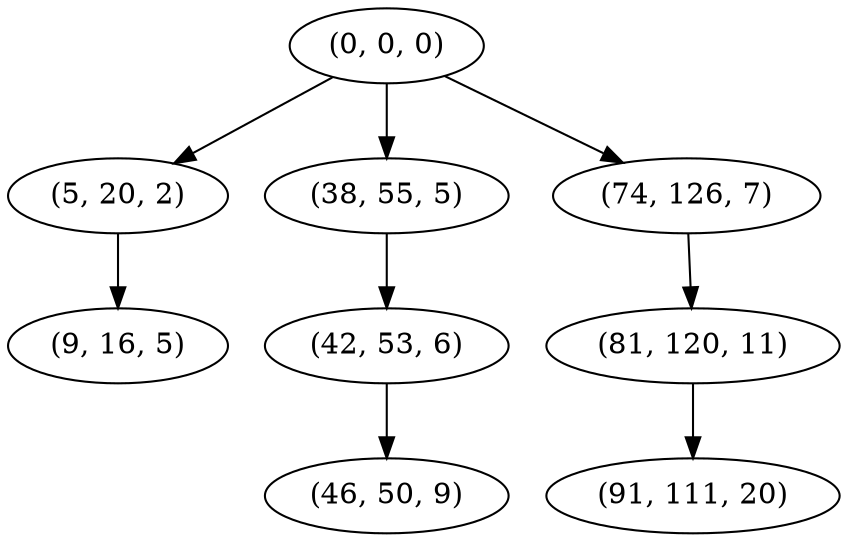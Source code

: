 digraph tree {
    "(0, 0, 0)";
    "(5, 20, 2)";
    "(9, 16, 5)";
    "(38, 55, 5)";
    "(42, 53, 6)";
    "(46, 50, 9)";
    "(74, 126, 7)";
    "(81, 120, 11)";
    "(91, 111, 20)";
    "(0, 0, 0)" -> "(5, 20, 2)";
    "(0, 0, 0)" -> "(38, 55, 5)";
    "(0, 0, 0)" -> "(74, 126, 7)";
    "(5, 20, 2)" -> "(9, 16, 5)";
    "(38, 55, 5)" -> "(42, 53, 6)";
    "(42, 53, 6)" -> "(46, 50, 9)";
    "(74, 126, 7)" -> "(81, 120, 11)";
    "(81, 120, 11)" -> "(91, 111, 20)";
}
